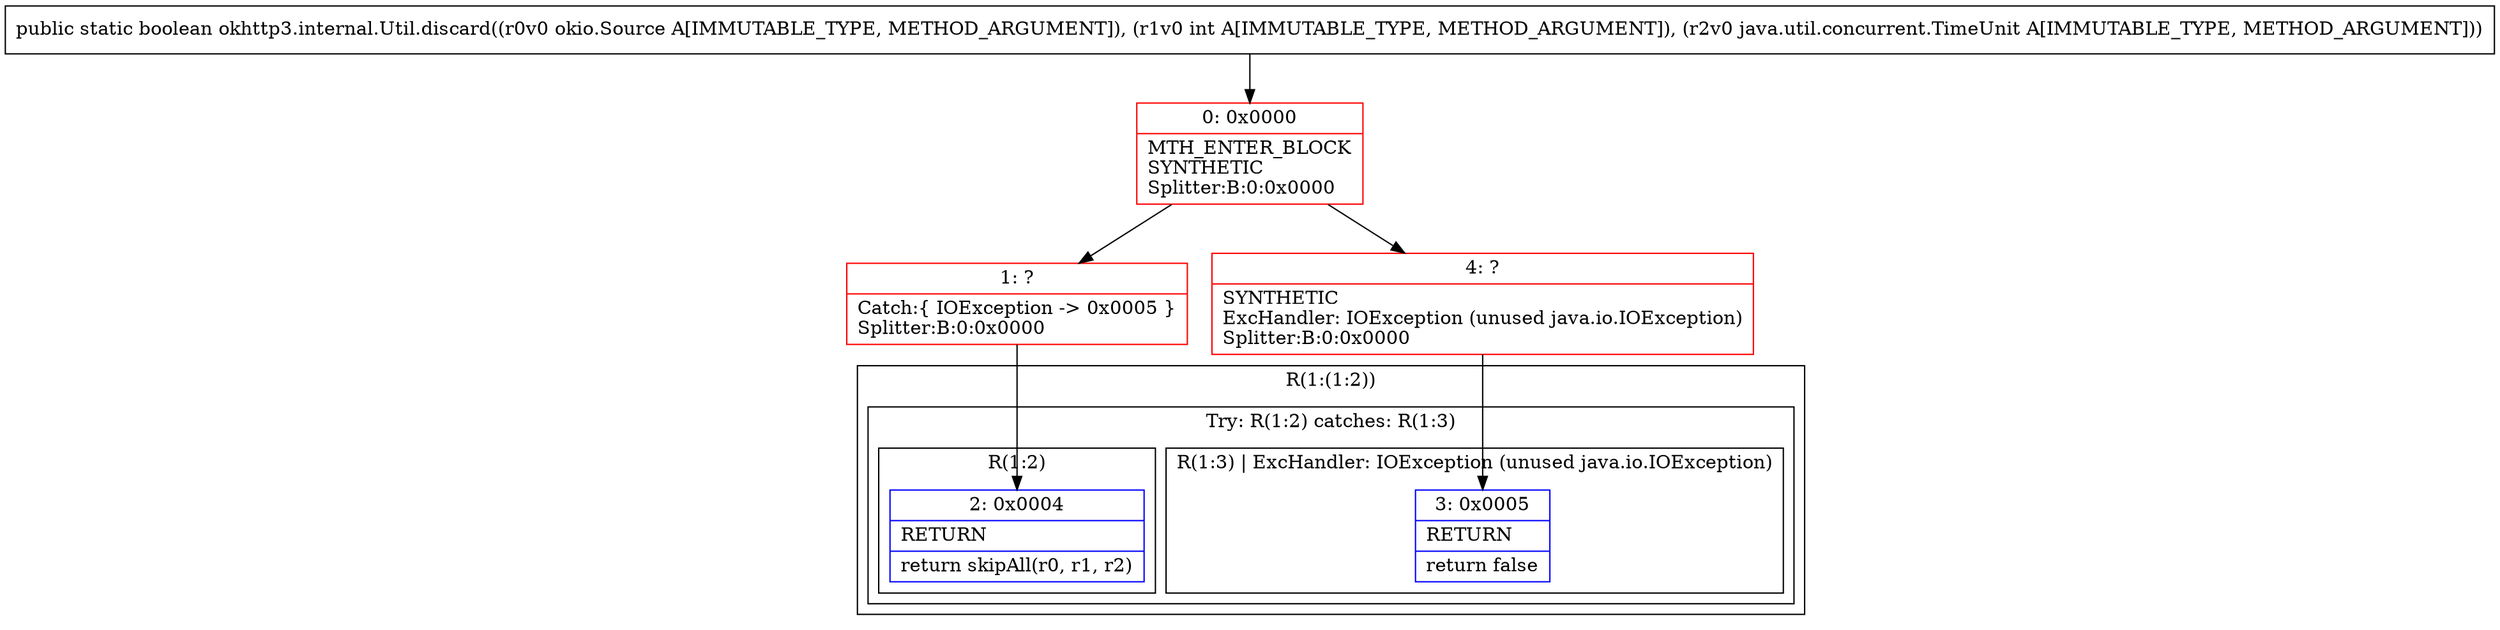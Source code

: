 digraph "CFG forokhttp3.internal.Util.discard(Lokio\/Source;ILjava\/util\/concurrent\/TimeUnit;)Z" {
subgraph cluster_Region_328400440 {
label = "R(1:(1:2))";
node [shape=record,color=blue];
subgraph cluster_TryCatchRegion_481831531 {
label = "Try: R(1:2) catches: R(1:3)";
node [shape=record,color=blue];
subgraph cluster_Region_1696692760 {
label = "R(1:2)";
node [shape=record,color=blue];
Node_2 [shape=record,label="{2\:\ 0x0004|RETURN\l|return skipAll(r0, r1, r2)\l}"];
}
subgraph cluster_Region_908124394 {
label = "R(1:3) | ExcHandler: IOException (unused java.io.IOException)\l";
node [shape=record,color=blue];
Node_3 [shape=record,label="{3\:\ 0x0005|RETURN\l|return false\l}"];
}
}
}
subgraph cluster_Region_908124394 {
label = "R(1:3) | ExcHandler: IOException (unused java.io.IOException)\l";
node [shape=record,color=blue];
Node_3 [shape=record,label="{3\:\ 0x0005|RETURN\l|return false\l}"];
}
Node_0 [shape=record,color=red,label="{0\:\ 0x0000|MTH_ENTER_BLOCK\lSYNTHETIC\lSplitter:B:0:0x0000\l}"];
Node_1 [shape=record,color=red,label="{1\:\ ?|Catch:\{ IOException \-\> 0x0005 \}\lSplitter:B:0:0x0000\l}"];
Node_4 [shape=record,color=red,label="{4\:\ ?|SYNTHETIC\lExcHandler: IOException (unused java.io.IOException)\lSplitter:B:0:0x0000\l}"];
MethodNode[shape=record,label="{public static boolean okhttp3.internal.Util.discard((r0v0 okio.Source A[IMMUTABLE_TYPE, METHOD_ARGUMENT]), (r1v0 int A[IMMUTABLE_TYPE, METHOD_ARGUMENT]), (r2v0 java.util.concurrent.TimeUnit A[IMMUTABLE_TYPE, METHOD_ARGUMENT])) }"];
MethodNode -> Node_0;
Node_0 -> Node_1;
Node_0 -> Node_4;
Node_1 -> Node_2;
Node_4 -> Node_3;
}

